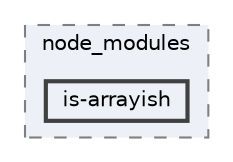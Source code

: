 digraph "pkiclassroomrescheduler/src/main/frontend/node_modules/is-arrayish"
{
 // LATEX_PDF_SIZE
  bgcolor="transparent";
  edge [fontname=Helvetica,fontsize=10,labelfontname=Helvetica,labelfontsize=10];
  node [fontname=Helvetica,fontsize=10,shape=box,height=0.2,width=0.4];
  compound=true
  subgraph clusterdir_72953eda66ccb3a2722c28e1c3e6c23b {
    graph [ bgcolor="#edf0f7", pencolor="grey50", label="node_modules", fontname=Helvetica,fontsize=10 style="filled,dashed", URL="dir_72953eda66ccb3a2722c28e1c3e6c23b.html",tooltip=""]
  dir_90c54212ccfae7b41115dfe926b628f3 [label="is-arrayish", fillcolor="#edf0f7", color="grey25", style="filled,bold", URL="dir_90c54212ccfae7b41115dfe926b628f3.html",tooltip=""];
  }
}
